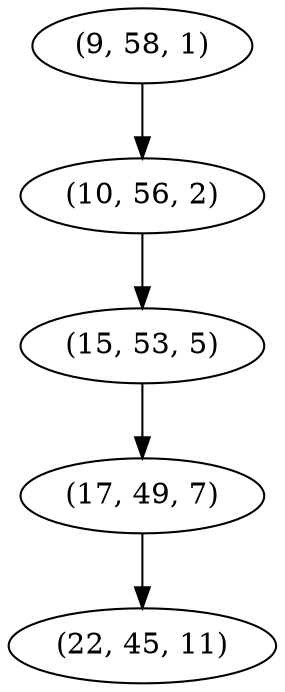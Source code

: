 digraph tree {
    "(9, 58, 1)";
    "(10, 56, 2)";
    "(15, 53, 5)";
    "(17, 49, 7)";
    "(22, 45, 11)";
    "(9, 58, 1)" -> "(10, 56, 2)";
    "(10, 56, 2)" -> "(15, 53, 5)";
    "(15, 53, 5)" -> "(17, 49, 7)";
    "(17, 49, 7)" -> "(22, 45, 11)";
}

